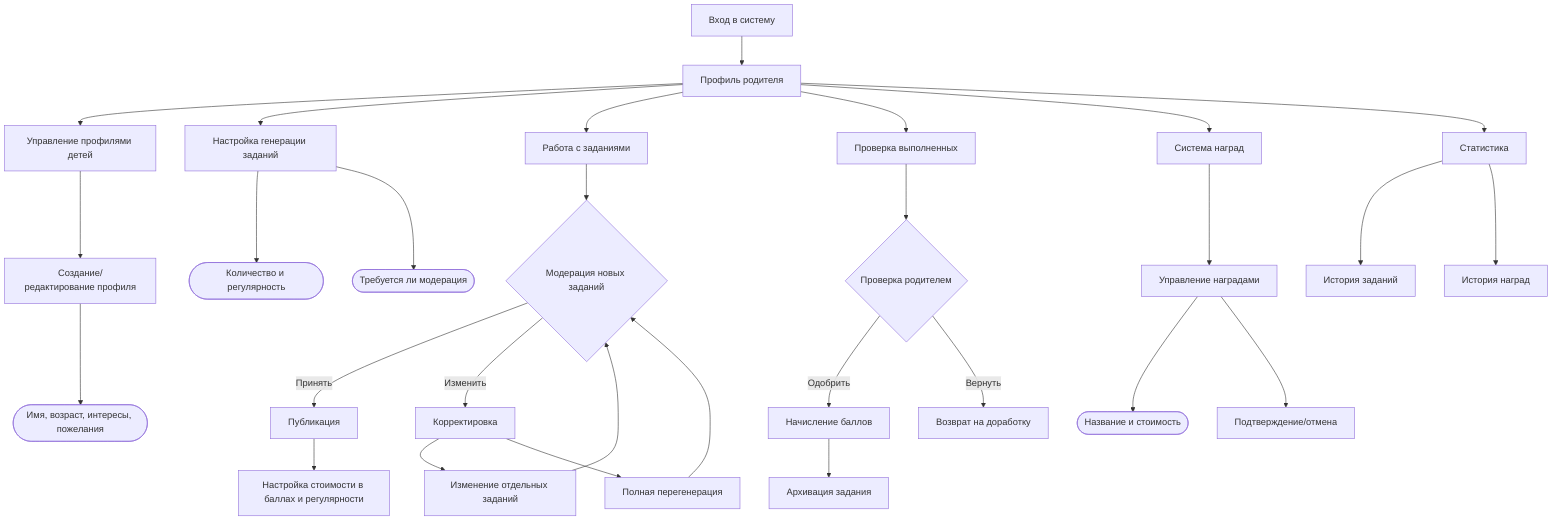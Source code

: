 flowchart TD
    A[Вход в систему] --> B[Профиль родителя]

    B --> C[Управление профилями детей]
    C --> D[Создание/редактирование профиля]
    D --> D1([Имя, возраст, интересы, пожелания])

    B --> E[Настройка генерации заданий]
    E --> E1([Количество и регулярность])
    E --> E2([Требуется ли модерация])

    B --> F[Работа с заданиями]
    F --> F1{Модерация новых заданий}
    F1 -->|Принять| F2[Публикация]
    F1 -->|Изменить| F3[Корректировка]
    F3 --> F3A[Изменение отдельных заданий]
    F3 --> F3B[Полная перегенерация]
    F3A --> F1
    F3B --> F1
    F2 --> F4[Настройка стоимости в баллах и регулярности]

    B --> G[Проверка выполненных]
    G --> G1{Проверка родителем}
    G1 -->|Одобрить| G2[Начисление баллов]
    G1 -->|Вернуть| G3[Возврат на доработку]
    G2 --> G4[Архивация задания]

    B --> H[Система наград]
    H --> H1[Управление наградами]
    H1 --> H1A([Название и стоимость])
    H1 --> H1B[Подтверждение/отмена]

    B --> I[Статистика]
    I --> I1[История заданий]
    I --> I2[История наград]